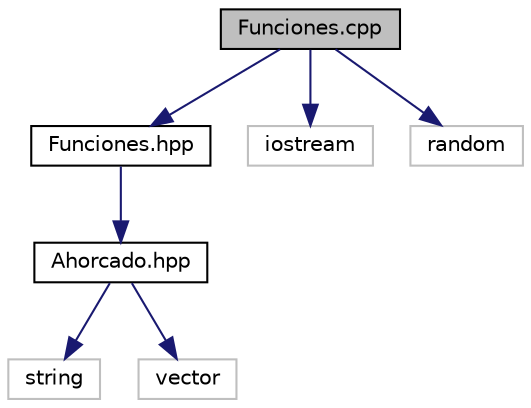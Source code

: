 digraph "Funciones.cpp"
{
 // LATEX_PDF_SIZE
  edge [fontname="Helvetica",fontsize="10",labelfontname="Helvetica",labelfontsize="10"];
  node [fontname="Helvetica",fontsize="10",shape=record];
  Node1 [label="Funciones.cpp",height=0.2,width=0.4,color="black", fillcolor="grey75", style="filled", fontcolor="black",tooltip="Implementación de las funciones para la lógica del juego Ahorcado."];
  Node1 -> Node2 [color="midnightblue",fontsize="10",style="solid",fontname="Helvetica"];
  Node2 [label="Funciones.hpp",height=0.2,width=0.4,color="black", fillcolor="white", style="filled",URL="$_funciones_8hpp.html",tooltip="Declaraciones de funciones para la lógica del juego Ahorcado."];
  Node2 -> Node3 [color="midnightblue",fontsize="10",style="solid",fontname="Helvetica"];
  Node3 [label="Ahorcado.hpp",height=0.2,width=0.4,color="black", fillcolor="white", style="filled",URL="$_ahorcado_8hpp.html",tooltip="Archivo de cabecera que define la estructura Ahorcado para el juego del ahorcado."];
  Node3 -> Node4 [color="midnightblue",fontsize="10",style="solid",fontname="Helvetica"];
  Node4 [label="string",height=0.2,width=0.4,color="grey75", fillcolor="white", style="filled",tooltip=" "];
  Node3 -> Node5 [color="midnightblue",fontsize="10",style="solid",fontname="Helvetica"];
  Node5 [label="vector",height=0.2,width=0.4,color="grey75", fillcolor="white", style="filled",tooltip=" "];
  Node1 -> Node6 [color="midnightblue",fontsize="10",style="solid",fontname="Helvetica"];
  Node6 [label="iostream",height=0.2,width=0.4,color="grey75", fillcolor="white", style="filled",tooltip=" "];
  Node1 -> Node7 [color="midnightblue",fontsize="10",style="solid",fontname="Helvetica"];
  Node7 [label="random",height=0.2,width=0.4,color="grey75", fillcolor="white", style="filled",tooltip=" "];
}
